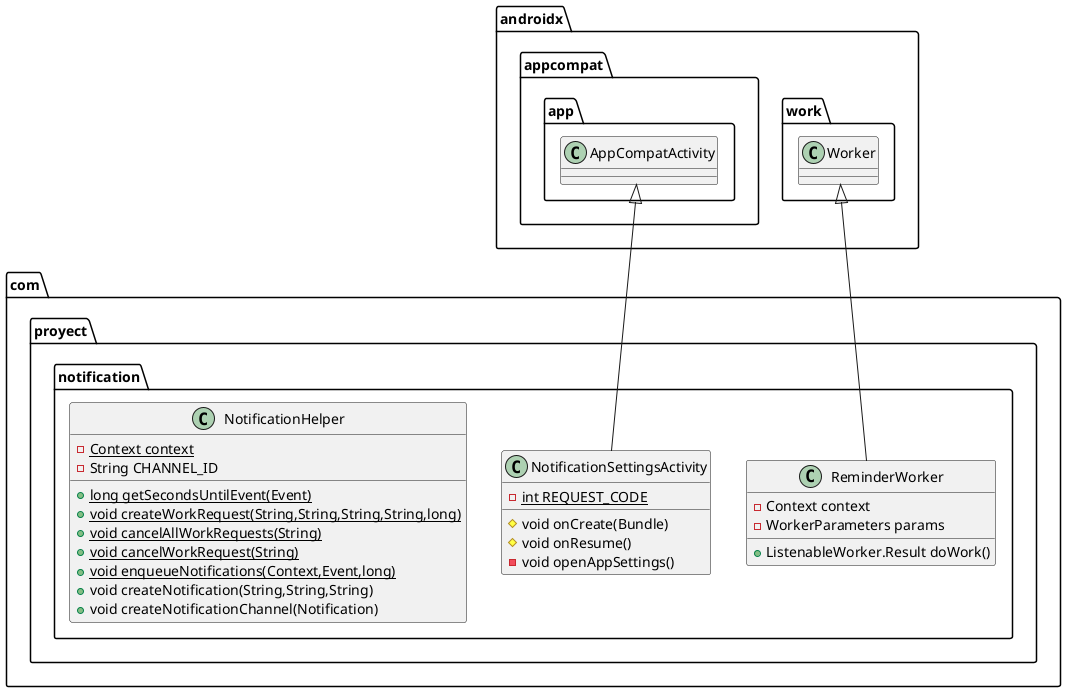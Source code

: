 @startuml
class com.proyect.notification.ReminderWorker {
- Context context
- WorkerParameters params
+ ListenableWorker.Result doWork()
}


class com.proyect.notification.NotificationSettingsActivity {
- {static} int REQUEST_CODE
# void onCreate(Bundle)
# void onResume()
- void openAppSettings()
}


class com.proyect.notification.NotificationHelper {
- {static} Context context
- String CHANNEL_ID
+ {static} long getSecondsUntilEvent(Event)
+ {static} void createWorkRequest(String,String,String,String,long)
+ {static} void cancelAllWorkRequests(String)
+ {static} void cancelWorkRequest(String)
+ {static} void enqueueNotifications(Context,Event,long)
+ void createNotification(String,String,String)
+ void createNotificationChannel(Notification)
}




androidx.work.Worker <|-- com.proyect.notification.ReminderWorker
androidx.appcompat.app.AppCompatActivity <|-- com.proyect.notification.NotificationSettingsActivity
@enduml